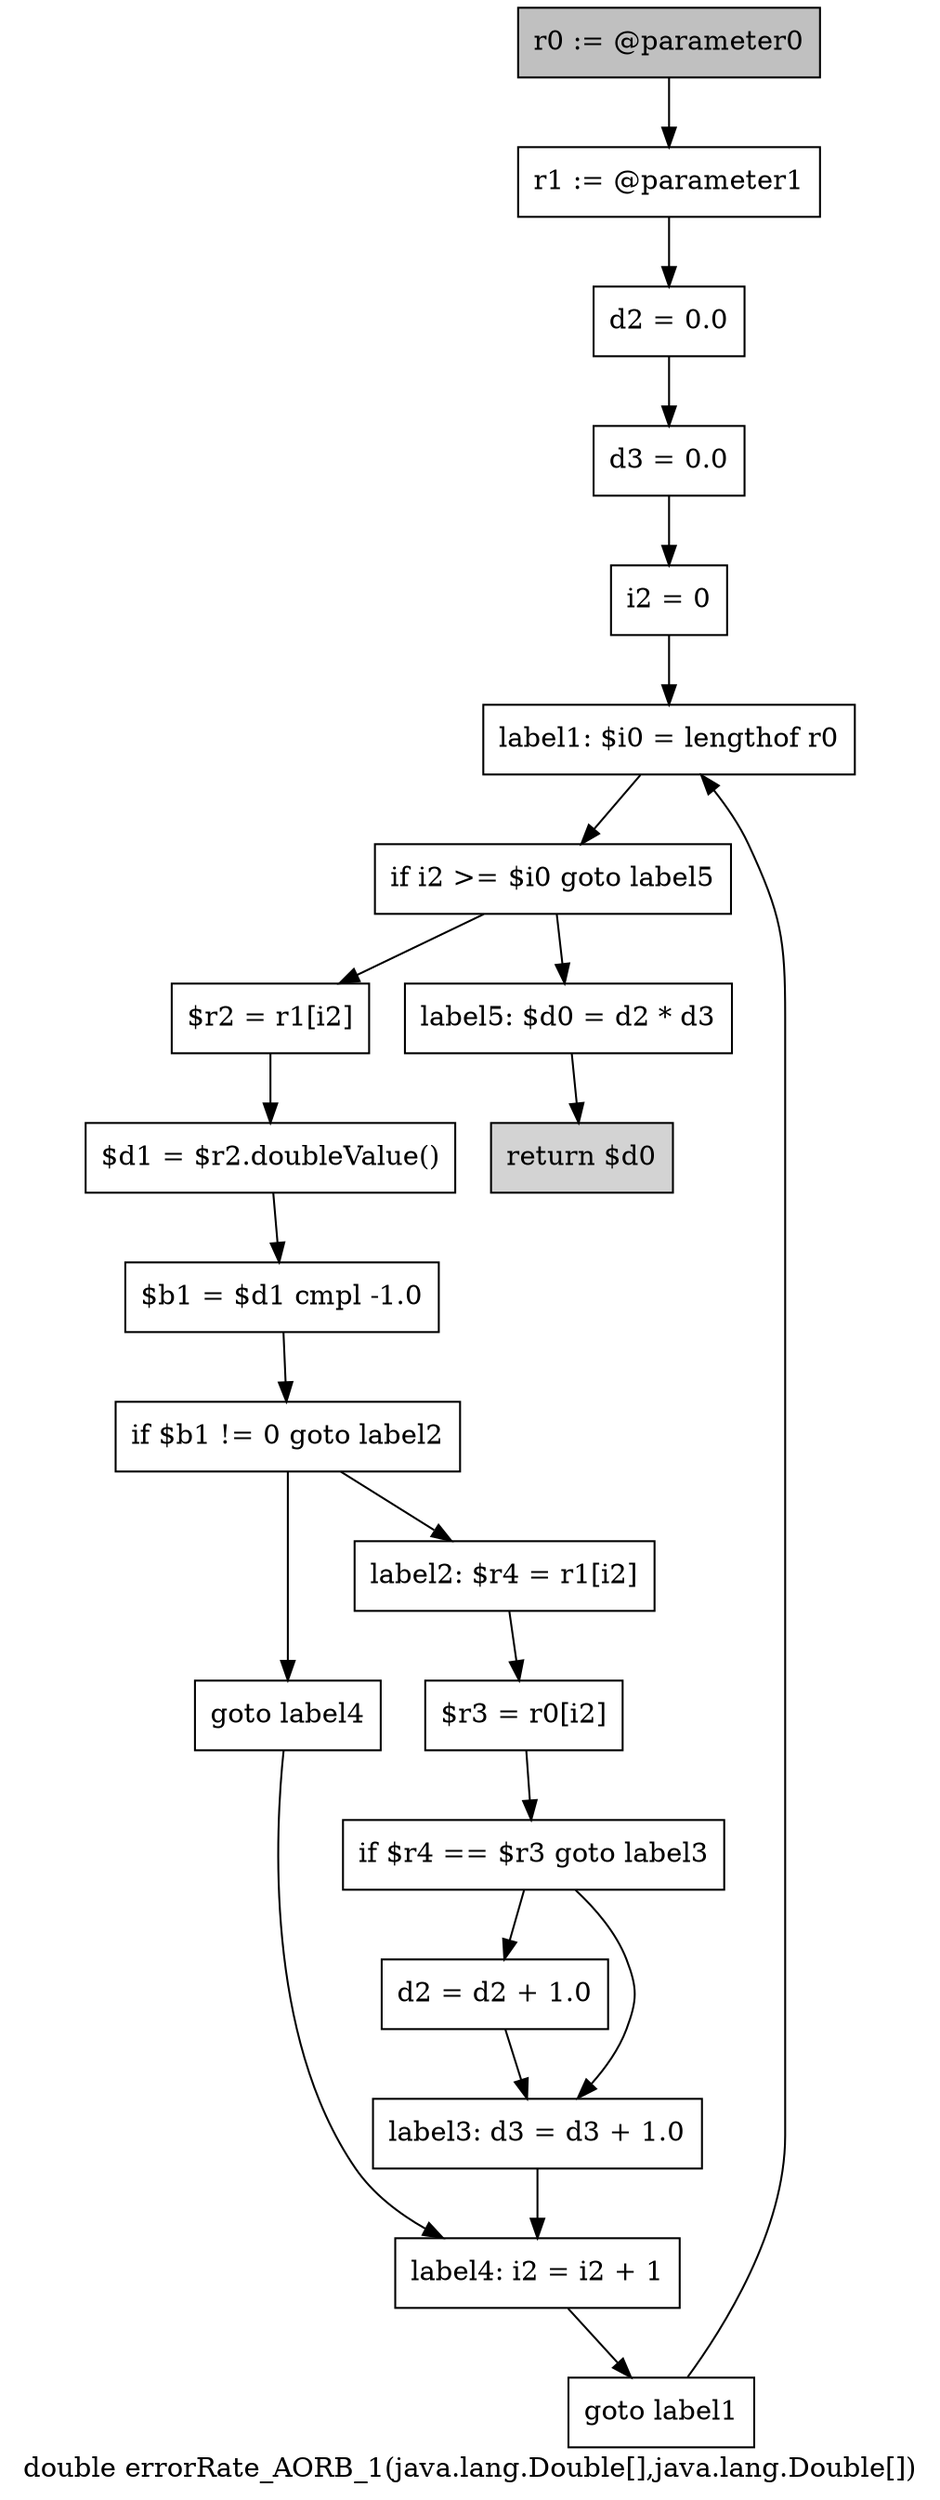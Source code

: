digraph "double errorRate_AORB_1(java.lang.Double[],java.lang.Double[])" {
    label="double errorRate_AORB_1(java.lang.Double[],java.lang.Double[])";
    node [shape=box];
    "0" [style=filled,fillcolor=gray,label="r0 := @parameter0",];
    "1" [label="r1 := @parameter1",];
    "0"->"1";
    "2" [label="d2 = 0.0",];
    "1"->"2";
    "3" [label="d3 = 0.0",];
    "2"->"3";
    "4" [label="i2 = 0",];
    "3"->"4";
    "5" [label="label1: $i0 = lengthof r0",];
    "4"->"5";
    "6" [label="if i2 >= $i0 goto label5",];
    "5"->"6";
    "7" [label="$r2 = r1[i2]",];
    "6"->"7";
    "19" [label="label5: $d0 = d2 * d3",];
    "6"->"19";
    "8" [label="$d1 = $r2.doubleValue()",];
    "7"->"8";
    "9" [label="$b1 = $d1 cmpl -1.0",];
    "8"->"9";
    "10" [label="if $b1 != 0 goto label2",];
    "9"->"10";
    "11" [label="goto label4",];
    "10"->"11";
    "12" [label="label2: $r4 = r1[i2]",];
    "10"->"12";
    "17" [label="label4: i2 = i2 + 1",];
    "11"->"17";
    "13" [label="$r3 = r0[i2]",];
    "12"->"13";
    "14" [label="if $r4 == $r3 goto label3",];
    "13"->"14";
    "15" [label="d2 = d2 + 1.0",];
    "14"->"15";
    "16" [label="label3: d3 = d3 + 1.0",];
    "14"->"16";
    "15"->"16";
    "16"->"17";
    "18" [label="goto label1",];
    "17"->"18";
    "18"->"5";
    "20" [style=filled,fillcolor=lightgray,label="return $d0",];
    "19"->"20";
}
